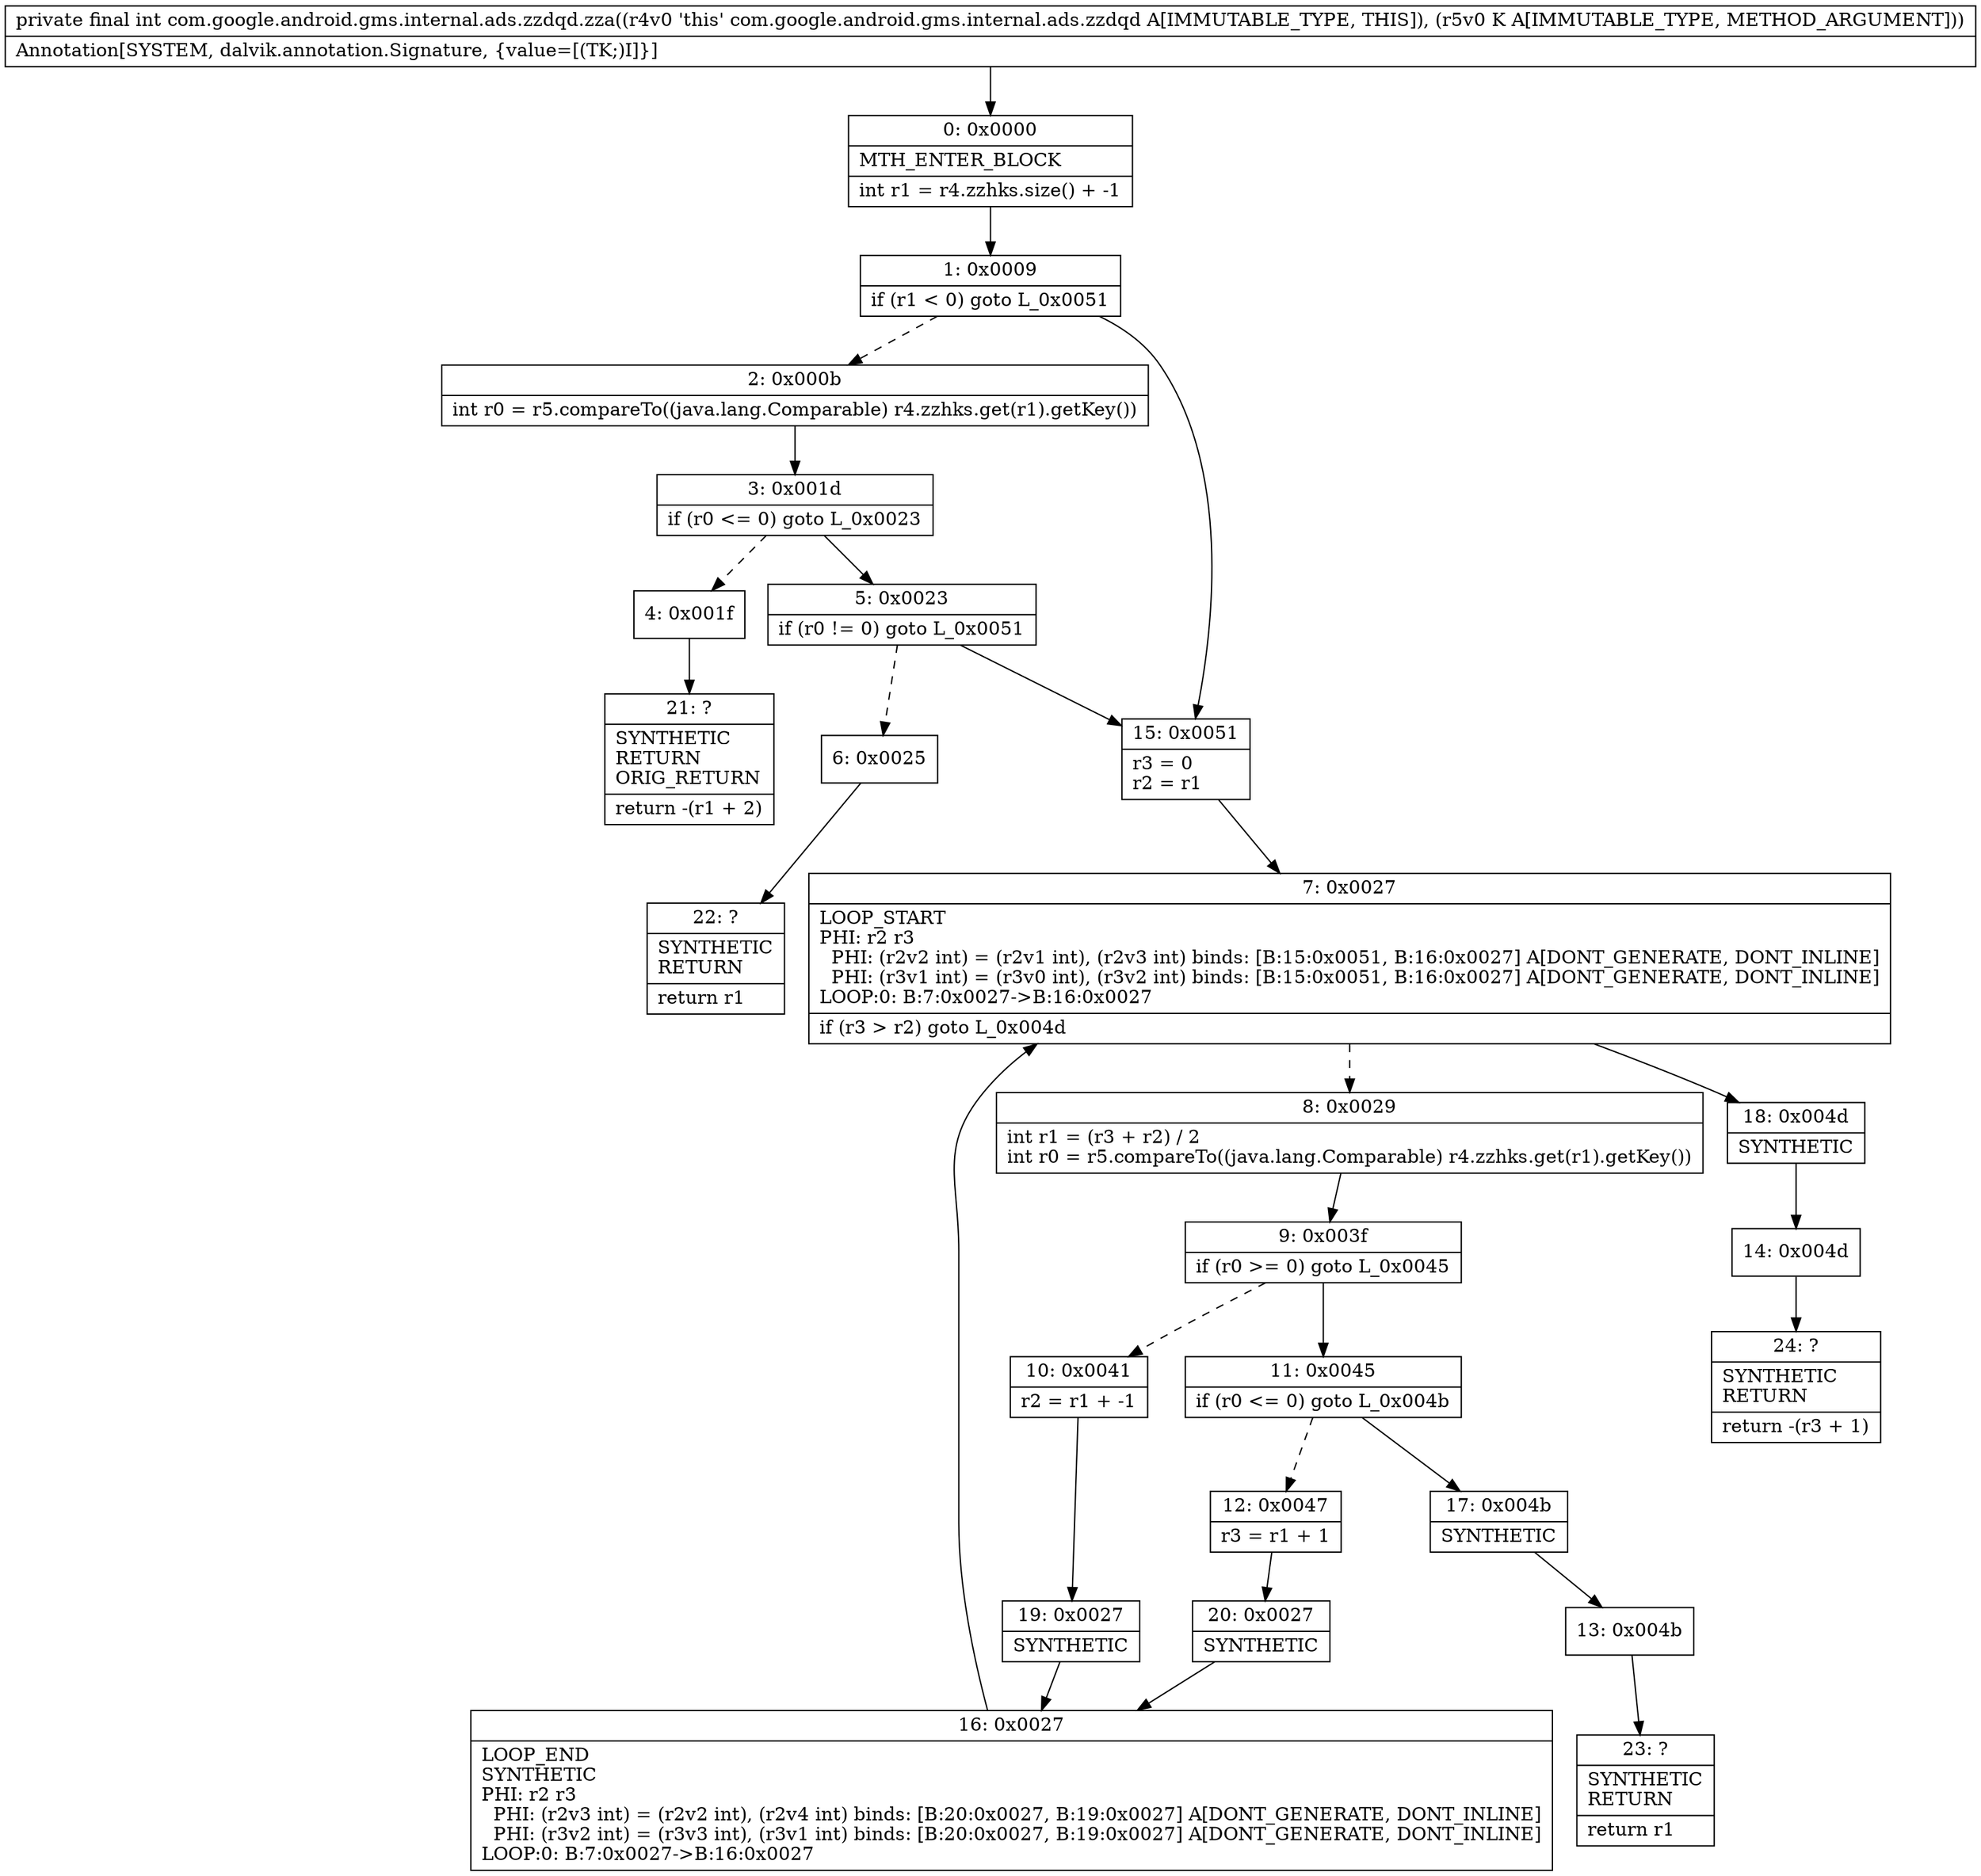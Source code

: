 digraph "CFG forcom.google.android.gms.internal.ads.zzdqd.zza(Ljava\/lang\/Comparable;)I" {
Node_0 [shape=record,label="{0\:\ 0x0000|MTH_ENTER_BLOCK\l|int r1 = r4.zzhks.size() + \-1\l}"];
Node_1 [shape=record,label="{1\:\ 0x0009|if (r1 \< 0) goto L_0x0051\l}"];
Node_2 [shape=record,label="{2\:\ 0x000b|int r0 = r5.compareTo((java.lang.Comparable) r4.zzhks.get(r1).getKey())\l}"];
Node_3 [shape=record,label="{3\:\ 0x001d|if (r0 \<= 0) goto L_0x0023\l}"];
Node_4 [shape=record,label="{4\:\ 0x001f}"];
Node_5 [shape=record,label="{5\:\ 0x0023|if (r0 != 0) goto L_0x0051\l}"];
Node_6 [shape=record,label="{6\:\ 0x0025}"];
Node_7 [shape=record,label="{7\:\ 0x0027|LOOP_START\lPHI: r2 r3 \l  PHI: (r2v2 int) = (r2v1 int), (r2v3 int) binds: [B:15:0x0051, B:16:0x0027] A[DONT_GENERATE, DONT_INLINE]\l  PHI: (r3v1 int) = (r3v0 int), (r3v2 int) binds: [B:15:0x0051, B:16:0x0027] A[DONT_GENERATE, DONT_INLINE]\lLOOP:0: B:7:0x0027\-\>B:16:0x0027\l|if (r3 \> r2) goto L_0x004d\l}"];
Node_8 [shape=record,label="{8\:\ 0x0029|int r1 = (r3 + r2) \/ 2\lint r0 = r5.compareTo((java.lang.Comparable) r4.zzhks.get(r1).getKey())\l}"];
Node_9 [shape=record,label="{9\:\ 0x003f|if (r0 \>= 0) goto L_0x0045\l}"];
Node_10 [shape=record,label="{10\:\ 0x0041|r2 = r1 + \-1\l}"];
Node_11 [shape=record,label="{11\:\ 0x0045|if (r0 \<= 0) goto L_0x004b\l}"];
Node_12 [shape=record,label="{12\:\ 0x0047|r3 = r1 + 1\l}"];
Node_13 [shape=record,label="{13\:\ 0x004b}"];
Node_14 [shape=record,label="{14\:\ 0x004d}"];
Node_15 [shape=record,label="{15\:\ 0x0051|r3 = 0\lr2 = r1\l}"];
Node_16 [shape=record,label="{16\:\ 0x0027|LOOP_END\lSYNTHETIC\lPHI: r2 r3 \l  PHI: (r2v3 int) = (r2v2 int), (r2v4 int) binds: [B:20:0x0027, B:19:0x0027] A[DONT_GENERATE, DONT_INLINE]\l  PHI: (r3v2 int) = (r3v3 int), (r3v1 int) binds: [B:20:0x0027, B:19:0x0027] A[DONT_GENERATE, DONT_INLINE]\lLOOP:0: B:7:0x0027\-\>B:16:0x0027\l}"];
Node_17 [shape=record,label="{17\:\ 0x004b|SYNTHETIC\l}"];
Node_18 [shape=record,label="{18\:\ 0x004d|SYNTHETIC\l}"];
Node_19 [shape=record,label="{19\:\ 0x0027|SYNTHETIC\l}"];
Node_20 [shape=record,label="{20\:\ 0x0027|SYNTHETIC\l}"];
Node_21 [shape=record,label="{21\:\ ?|SYNTHETIC\lRETURN\lORIG_RETURN\l|return \-(r1 + 2)\l}"];
Node_22 [shape=record,label="{22\:\ ?|SYNTHETIC\lRETURN\l|return r1\l}"];
Node_23 [shape=record,label="{23\:\ ?|SYNTHETIC\lRETURN\l|return r1\l}"];
Node_24 [shape=record,label="{24\:\ ?|SYNTHETIC\lRETURN\l|return \-(r3 + 1)\l}"];
MethodNode[shape=record,label="{private final int com.google.android.gms.internal.ads.zzdqd.zza((r4v0 'this' com.google.android.gms.internal.ads.zzdqd A[IMMUTABLE_TYPE, THIS]), (r5v0 K A[IMMUTABLE_TYPE, METHOD_ARGUMENT]))  | Annotation[SYSTEM, dalvik.annotation.Signature, \{value=[(TK;)I]\}]\l}"];
MethodNode -> Node_0;
Node_0 -> Node_1;
Node_1 -> Node_2[style=dashed];
Node_1 -> Node_15;
Node_2 -> Node_3;
Node_3 -> Node_4[style=dashed];
Node_3 -> Node_5;
Node_4 -> Node_21;
Node_5 -> Node_6[style=dashed];
Node_5 -> Node_15;
Node_6 -> Node_22;
Node_7 -> Node_8[style=dashed];
Node_7 -> Node_18;
Node_8 -> Node_9;
Node_9 -> Node_10[style=dashed];
Node_9 -> Node_11;
Node_10 -> Node_19;
Node_11 -> Node_12[style=dashed];
Node_11 -> Node_17;
Node_12 -> Node_20;
Node_13 -> Node_23;
Node_14 -> Node_24;
Node_15 -> Node_7;
Node_16 -> Node_7;
Node_17 -> Node_13;
Node_18 -> Node_14;
Node_19 -> Node_16;
Node_20 -> Node_16;
}


